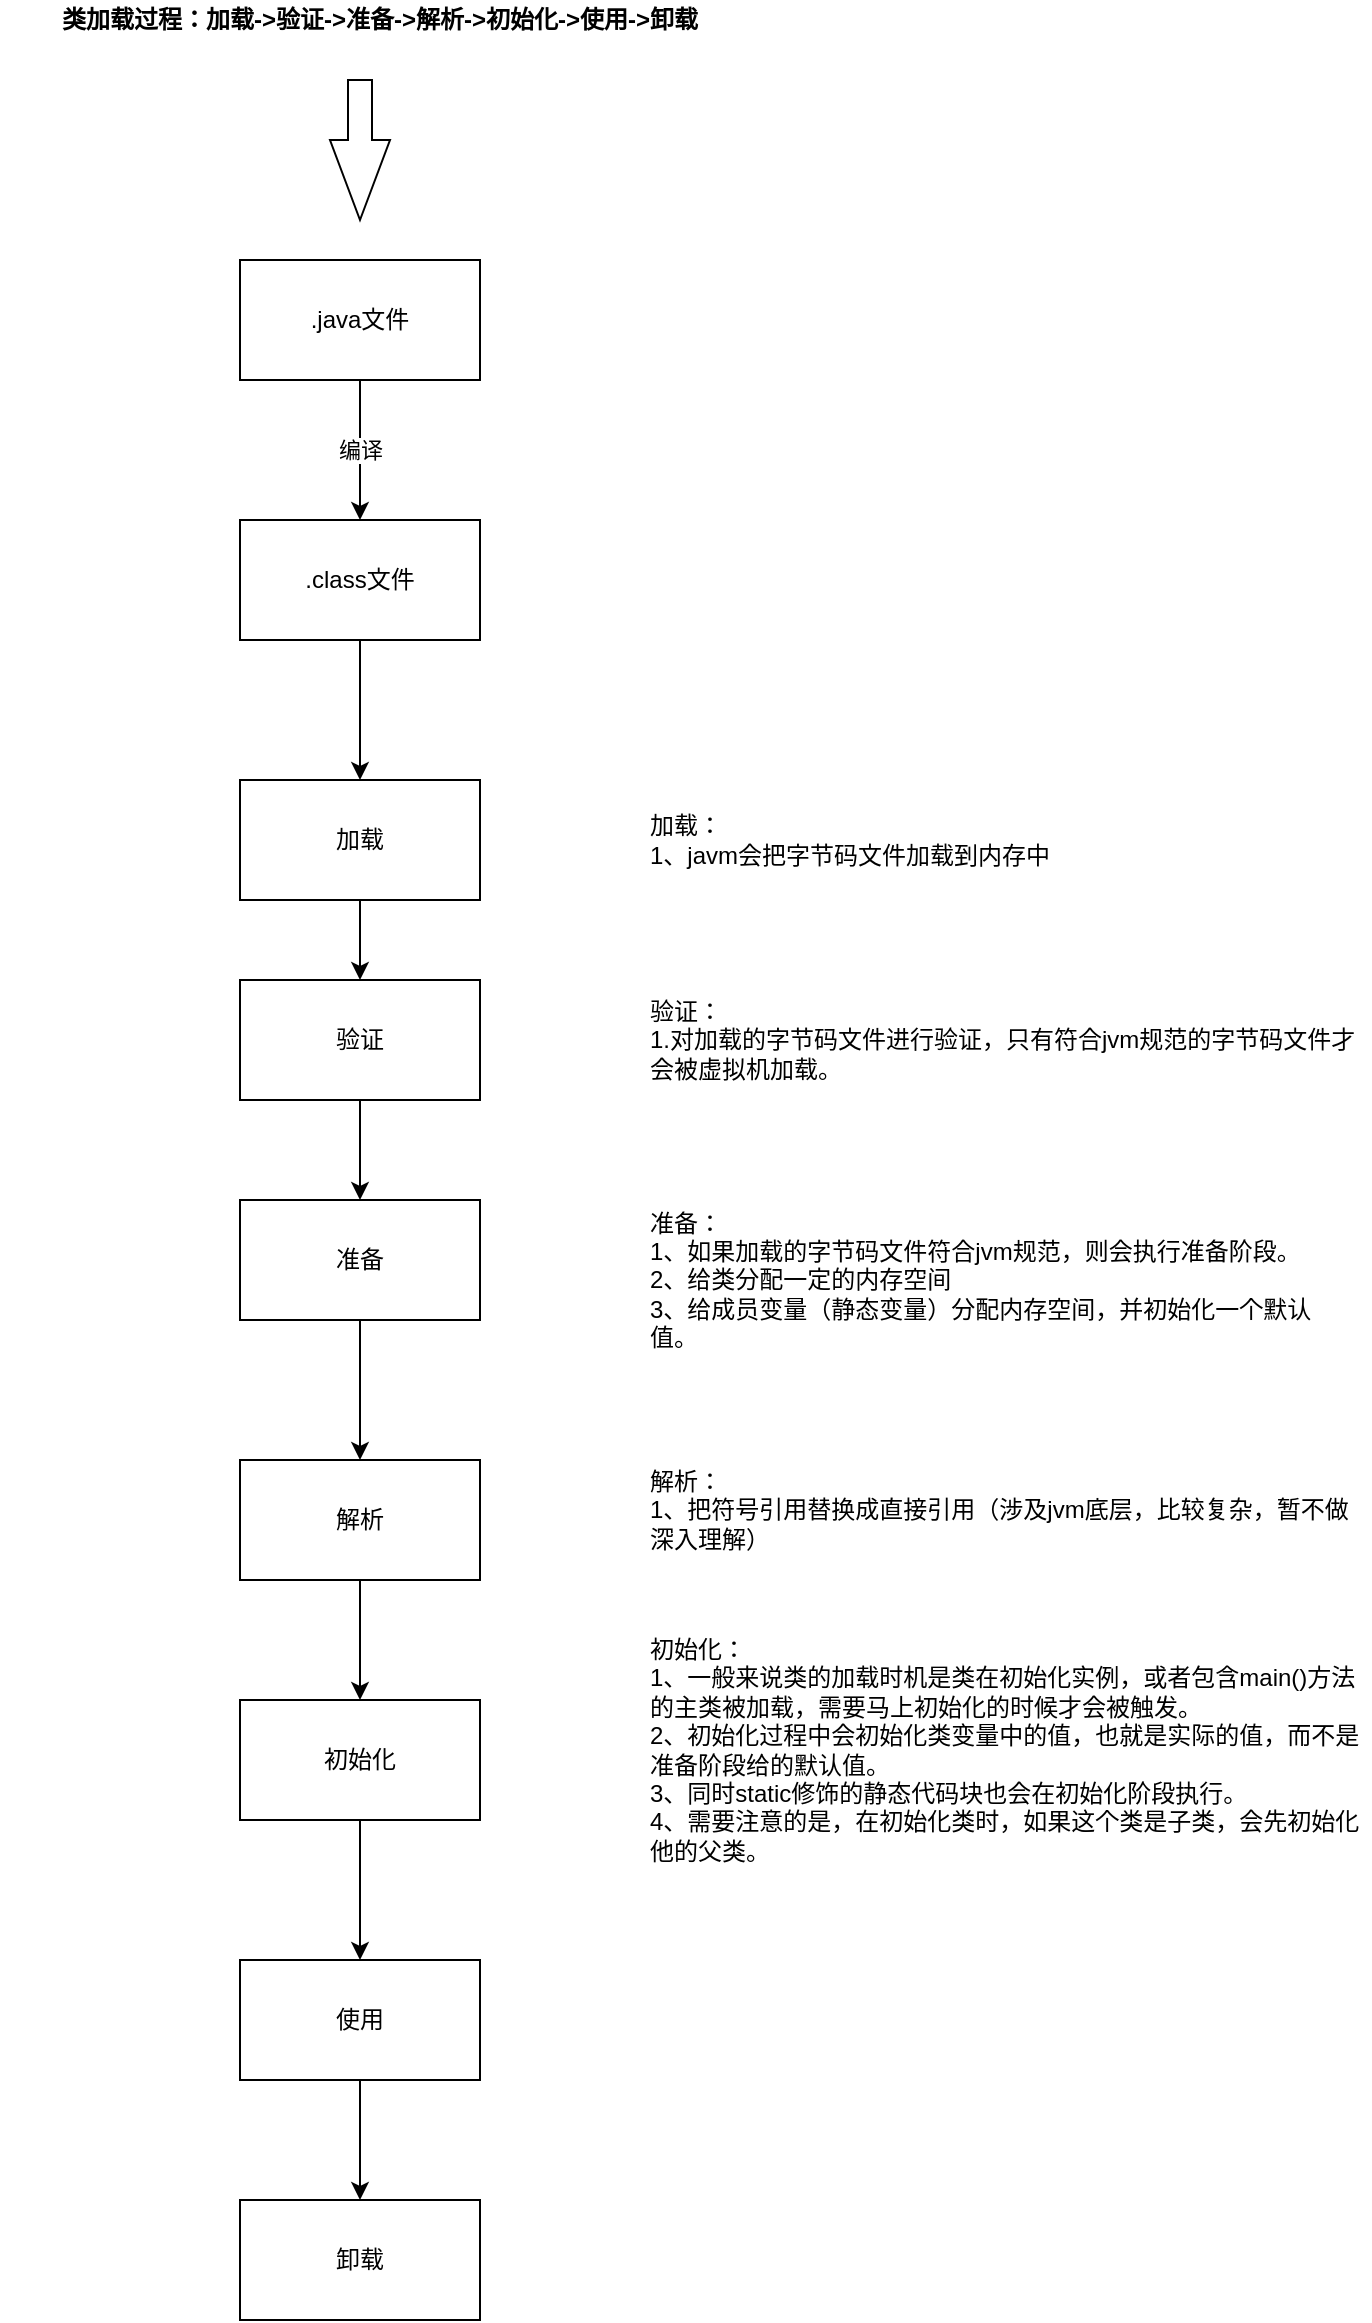<mxfile version="14.4.2" type="github">
  <diagram id="xRmWGk2ad85_B9DvnGz3" name="第 1 页">
    <mxGraphModel dx="1422" dy="1941" grid="1" gridSize="10" guides="1" tooltips="1" connect="1" arrows="1" fold="1" page="1" pageScale="1" pageWidth="827" pageHeight="1169" math="0" shadow="0">
      <root>
        <mxCell id="0" />
        <mxCell id="1" parent="0" />
        <mxCell id="4q1zAIv1EgsqxbFNVJgR-4" value="类加载过程：加载-&amp;gt;验证-&amp;gt;准备-&amp;gt;解析-&amp;gt;初始化-&amp;gt;使用-&amp;gt;卸载" style="text;html=1;strokeColor=none;fillColor=none;align=center;verticalAlign=middle;whiteSpace=wrap;rounded=0;fontStyle=1" vertex="1" parent="1">
          <mxGeometry x="80" y="-10" width="380" height="20" as="geometry" />
        </mxCell>
        <mxCell id="4q1zAIv1EgsqxbFNVJgR-16" style="edgeStyle=orthogonalEdgeStyle;rounded=0;orthogonalLoop=1;jettySize=auto;html=1;entryX=0.5;entryY=0;entryDx=0;entryDy=0;" edge="1" parent="1" source="4q1zAIv1EgsqxbFNVJgR-5" target="4q1zAIv1EgsqxbFNVJgR-11">
          <mxGeometry relative="1" as="geometry" />
        </mxCell>
        <mxCell id="4q1zAIv1EgsqxbFNVJgR-5" value=".class文件" style="rounded=0;whiteSpace=wrap;html=1;" vertex="1" parent="1">
          <mxGeometry x="200" y="250" width="120" height="60" as="geometry" />
        </mxCell>
        <mxCell id="4q1zAIv1EgsqxbFNVJgR-7" value="编译" style="edgeStyle=orthogonalEdgeStyle;rounded=0;orthogonalLoop=1;jettySize=auto;html=1;" edge="1" parent="1" source="4q1zAIv1EgsqxbFNVJgR-6" target="4q1zAIv1EgsqxbFNVJgR-5">
          <mxGeometry relative="1" as="geometry" />
        </mxCell>
        <mxCell id="4q1zAIv1EgsqxbFNVJgR-6" value=".java文件" style="rounded=0;whiteSpace=wrap;html=1;" vertex="1" parent="1">
          <mxGeometry x="200" y="120" width="120" height="60" as="geometry" />
        </mxCell>
        <mxCell id="4q1zAIv1EgsqxbFNVJgR-29" style="edgeStyle=orthogonalEdgeStyle;rounded=0;orthogonalLoop=1;jettySize=auto;html=1;entryX=0.5;entryY=0;entryDx=0;entryDy=0;" edge="1" parent="1" source="4q1zAIv1EgsqxbFNVJgR-11" target="4q1zAIv1EgsqxbFNVJgR-28">
          <mxGeometry relative="1" as="geometry" />
        </mxCell>
        <mxCell id="4q1zAIv1EgsqxbFNVJgR-11" value="加载" style="rounded=0;whiteSpace=wrap;html=1;" vertex="1" parent="1">
          <mxGeometry x="200" y="380" width="120" height="60" as="geometry" />
        </mxCell>
        <mxCell id="4q1zAIv1EgsqxbFNVJgR-19" style="edgeStyle=orthogonalEdgeStyle;rounded=0;orthogonalLoop=1;jettySize=auto;html=1;entryX=0.5;entryY=0;entryDx=0;entryDy=0;" edge="1" parent="1" source="4q1zAIv1EgsqxbFNVJgR-13" target="4q1zAIv1EgsqxbFNVJgR-18">
          <mxGeometry relative="1" as="geometry">
            <mxPoint x="270" y="710" as="targetPoint" />
          </mxGeometry>
        </mxCell>
        <mxCell id="4q1zAIv1EgsqxbFNVJgR-13" value="准备" style="rounded=0;whiteSpace=wrap;html=1;" vertex="1" parent="1">
          <mxGeometry x="200" y="590" width="120" height="60" as="geometry" />
        </mxCell>
        <mxCell id="4q1zAIv1EgsqxbFNVJgR-21" style="edgeStyle=orthogonalEdgeStyle;rounded=0;orthogonalLoop=1;jettySize=auto;html=1;" edge="1" parent="1" source="4q1zAIv1EgsqxbFNVJgR-18" target="4q1zAIv1EgsqxbFNVJgR-20">
          <mxGeometry relative="1" as="geometry" />
        </mxCell>
        <mxCell id="4q1zAIv1EgsqxbFNVJgR-18" value="解析" style="rounded=0;whiteSpace=wrap;html=1;" vertex="1" parent="1">
          <mxGeometry x="200" y="720" width="120" height="60" as="geometry" />
        </mxCell>
        <mxCell id="4q1zAIv1EgsqxbFNVJgR-24" style="edgeStyle=orthogonalEdgeStyle;rounded=0;orthogonalLoop=1;jettySize=auto;html=1;" edge="1" parent="1" source="4q1zAIv1EgsqxbFNVJgR-20" target="4q1zAIv1EgsqxbFNVJgR-22">
          <mxGeometry relative="1" as="geometry" />
        </mxCell>
        <mxCell id="4q1zAIv1EgsqxbFNVJgR-20" value="初始化" style="rounded=0;whiteSpace=wrap;html=1;" vertex="1" parent="1">
          <mxGeometry x="200" y="840" width="120" height="60" as="geometry" />
        </mxCell>
        <mxCell id="4q1zAIv1EgsqxbFNVJgR-25" style="edgeStyle=orthogonalEdgeStyle;rounded=0;orthogonalLoop=1;jettySize=auto;html=1;" edge="1" parent="1" source="4q1zAIv1EgsqxbFNVJgR-22" target="4q1zAIv1EgsqxbFNVJgR-23">
          <mxGeometry relative="1" as="geometry" />
        </mxCell>
        <mxCell id="4q1zAIv1EgsqxbFNVJgR-22" value="使用" style="rounded=0;whiteSpace=wrap;html=1;" vertex="1" parent="1">
          <mxGeometry x="200" y="970" width="120" height="60" as="geometry" />
        </mxCell>
        <mxCell id="4q1zAIv1EgsqxbFNVJgR-23" value="卸载" style="rounded=0;whiteSpace=wrap;html=1;" vertex="1" parent="1">
          <mxGeometry x="200" y="1090" width="120" height="60" as="geometry" />
        </mxCell>
        <mxCell id="4q1zAIv1EgsqxbFNVJgR-26" value="加载：&lt;br&gt;1、javm会把字节码文件加载到内存中&lt;br&gt;" style="text;html=1;strokeColor=none;fillColor=none;align=left;verticalAlign=middle;whiteSpace=wrap;rounded=0;" vertex="1" parent="1">
          <mxGeometry x="403" y="355" width="362" height="110" as="geometry" />
        </mxCell>
        <mxCell id="4q1zAIv1EgsqxbFNVJgR-27" value="准备：&lt;br&gt;1、如果加载的字节码文件符合jvm规范，则会执行准备阶段。&lt;br&gt;2、给类分配一定的内存空间&lt;br&gt;3、给成员变量（静态变量）分配内存空间，并初始化一个默认值。&lt;br&gt;" style="text;html=1;strokeColor=none;fillColor=none;align=left;verticalAlign=middle;whiteSpace=wrap;rounded=0;" vertex="1" parent="1">
          <mxGeometry x="403" y="570" width="352" height="120" as="geometry" />
        </mxCell>
        <mxCell id="4q1zAIv1EgsqxbFNVJgR-30" style="edgeStyle=orthogonalEdgeStyle;rounded=0;orthogonalLoop=1;jettySize=auto;html=1;" edge="1" parent="1" source="4q1zAIv1EgsqxbFNVJgR-28" target="4q1zAIv1EgsqxbFNVJgR-13">
          <mxGeometry relative="1" as="geometry" />
        </mxCell>
        <mxCell id="4q1zAIv1EgsqxbFNVJgR-28" value="验证" style="rounded=0;whiteSpace=wrap;html=1;" vertex="1" parent="1">
          <mxGeometry x="200" y="480" width="120" height="60" as="geometry" />
        </mxCell>
        <mxCell id="4q1zAIv1EgsqxbFNVJgR-31" value="验证：&lt;br&gt;1.对加载的字节码文件进行验证，只有符合jvm规范的字节码文件才会被虚拟机加载。" style="text;html=1;strokeColor=none;fillColor=none;align=left;verticalAlign=middle;whiteSpace=wrap;rounded=0;" vertex="1" parent="1">
          <mxGeometry x="403" y="455" width="362" height="110" as="geometry" />
        </mxCell>
        <mxCell id="4q1zAIv1EgsqxbFNVJgR-32" value="解析：&lt;br&gt;1、把符号引用替换成直接引用（涉及jvm底层，比较复杂，暂不做深入理解）" style="text;html=1;strokeColor=none;fillColor=none;align=left;verticalAlign=middle;whiteSpace=wrap;rounded=0;" vertex="1" parent="1">
          <mxGeometry x="403" y="690" width="362" height="110" as="geometry" />
        </mxCell>
        <mxCell id="4q1zAIv1EgsqxbFNVJgR-33" value="初始化：&lt;br&gt;1、一般来说类的加载时机是类在初始化实例，或者包含main()方法的主类被加载，需要马上初始化的时候才会被触发。&lt;br&gt;2、初始化过程中会初始化类变量中的值，也就是实际的值，而不是准备阶段给的默认值。&lt;br&gt;3、同时static修饰的静态代码块也会在初始化阶段执行。&lt;br&gt;4、需要注意的是，在初始化类时，如果这个类是子类，会先初始化他的父类。" style="text;html=1;strokeColor=none;fillColor=none;align=left;verticalAlign=middle;whiteSpace=wrap;rounded=0;" vertex="1" parent="1">
          <mxGeometry x="403" y="810" width="362" height="110" as="geometry" />
        </mxCell>
        <mxCell id="4q1zAIv1EgsqxbFNVJgR-37" value="" style="html=1;shadow=0;dashed=0;align=center;verticalAlign=middle;shape=mxgraph.arrows2.arrow;dy=0.6;dx=40;direction=south;notch=0;" vertex="1" parent="1">
          <mxGeometry x="245" y="30" width="30" height="70" as="geometry" />
        </mxCell>
      </root>
    </mxGraphModel>
  </diagram>
</mxfile>
